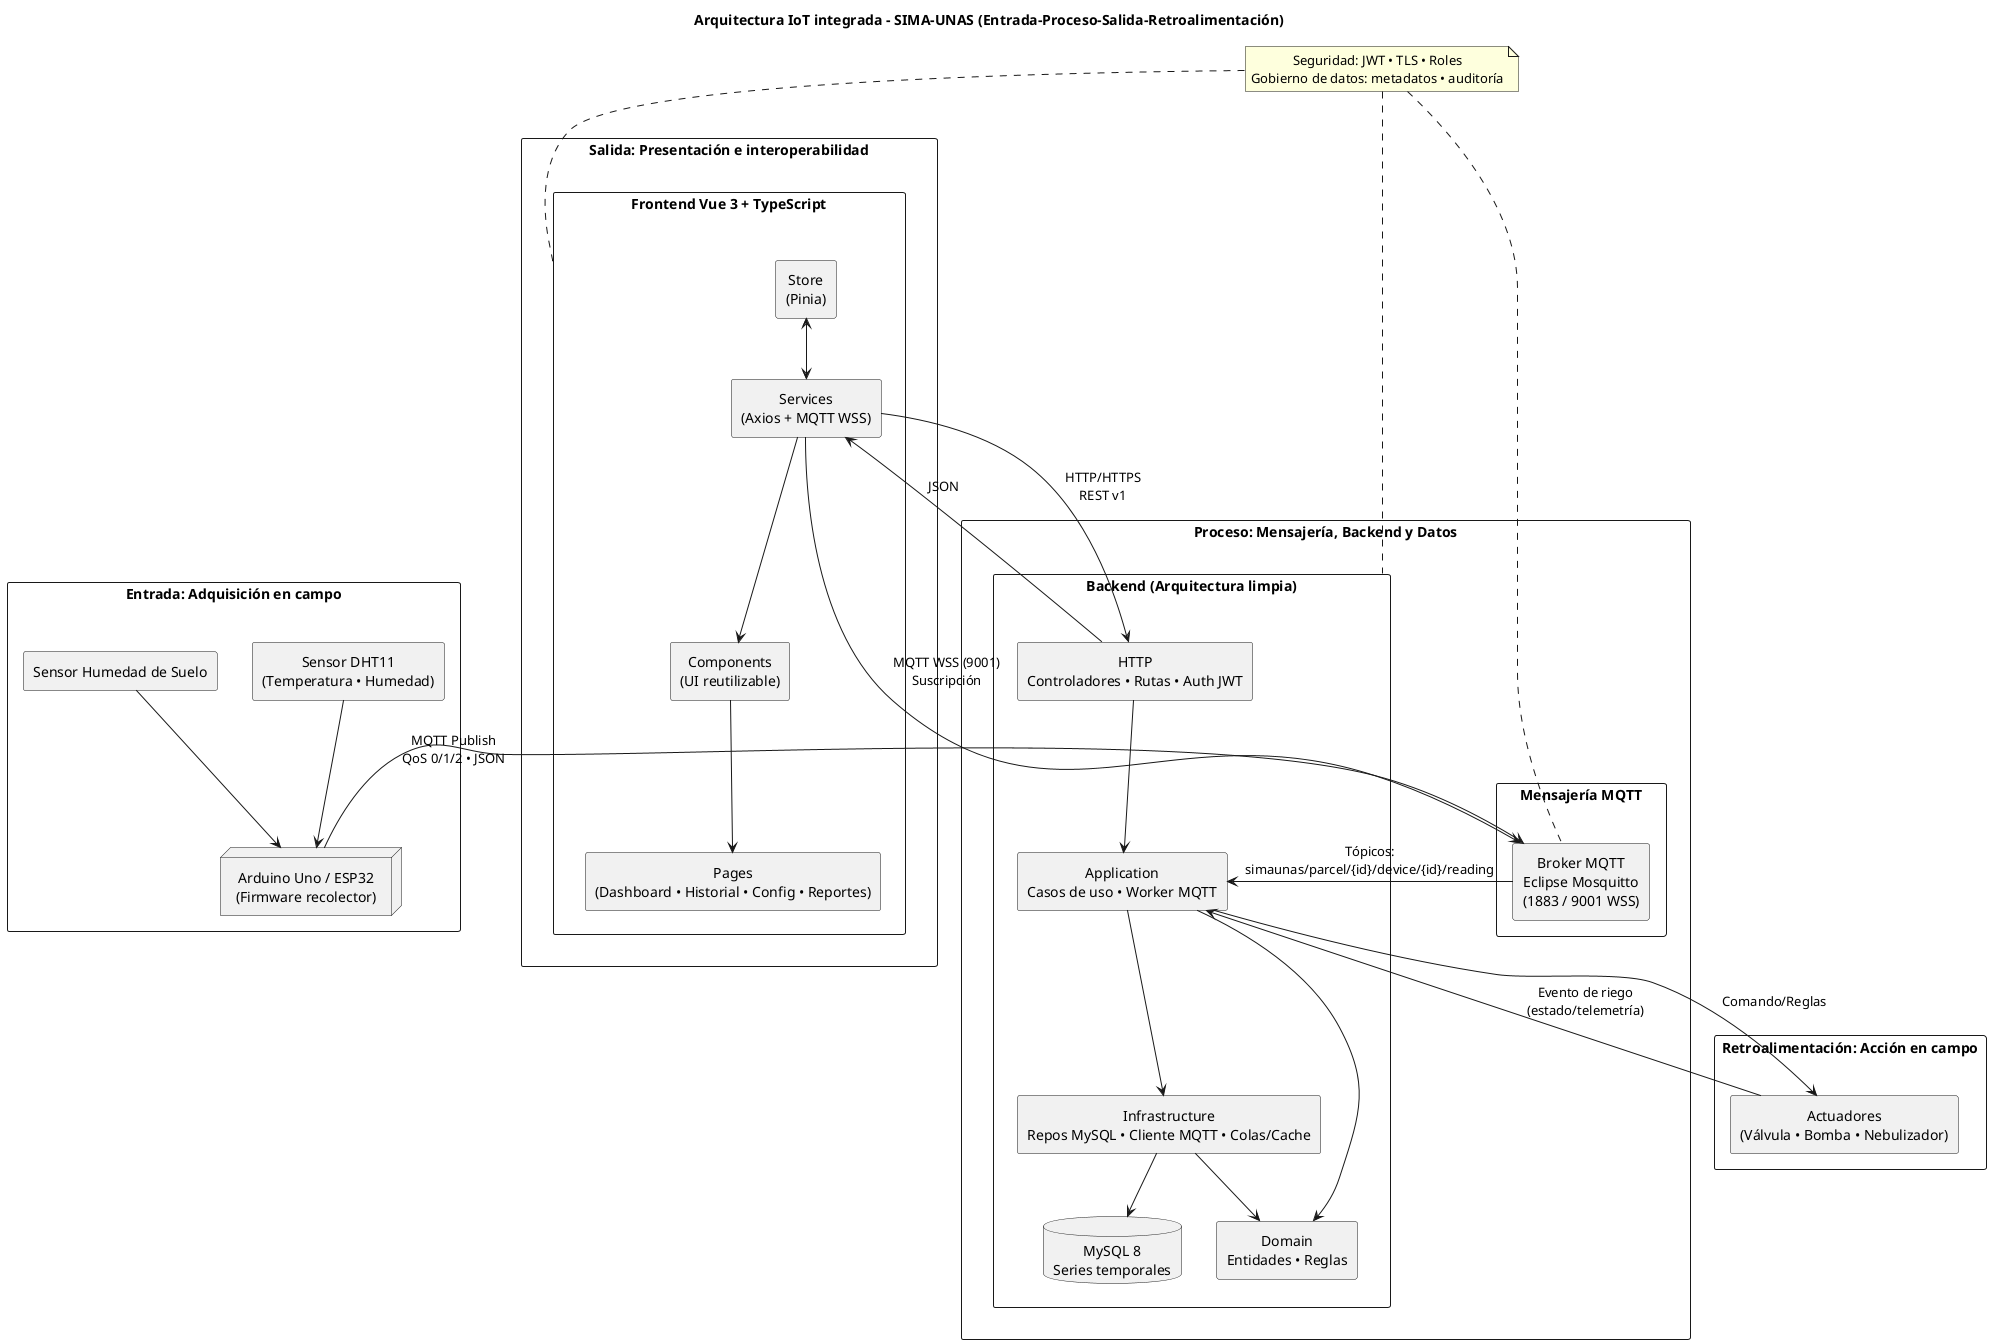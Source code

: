 @startuml
title Arquitectura IoT integrada – SIMA-UNAS (Entrada–Proceso–Salida–Retroalimentación)
skinparam componentStyle rectangle
skinparam packageStyle rectangle
skinparam shadowing false
skinparam defaultTextAlignment center

package "Entrada: Adquisición en campo" as Entrada {
  component "Sensor DHT11\n(Temperatura • Humedad)" as DHT11
  component "Sensor Humedad de Suelo" as SOIL
  node "Arduino Uno / ESP32\n(Firmware recolector)" as MCU
  DHT11 -down-> MCU
  SOIL  -down-> MCU
}

package "Proceso: Mensajería, Backend y Datos" as Proceso {
  package "Mensajería MQTT" as MSG {
    component "Broker MQTT\nEclipse Mosquitto\n(1883 / 9001 WSS)" as BRK
  }

  package "Backend (Arquitectura limpia)" as BE {
    component "Domain\nEntidades • Reglas" as DOM
    component "Application\nCasos de uso • Worker MQTT" as APP
    component "Infrastructure\nRepos MySQL • Cliente MQTT • Colas/Cache" as INF
    component "HTTP\nControladores • Rutas • Auth JWT" as HTTP
    database  "MySQL 8\nSeries temporales" as DB

    APP --> DOM
    INF --> DOM
    HTTP --> APP
    APP --> INF
    INF --> DB
  }
}

package "Salida: Presentación e interoperabilidad" as Salida {
  package "Frontend Vue 3 + TypeScript" as FE {
    component "Store\n(Pinia)" as STORE
    component "Services\n(Axios + MQTT WSS)" as SRV
    component "Components\n(UI reutilizable)" as CMP
    component "Pages\n(Dashboard • Historial • Config • Reportes)" as PGS

    STORE <--> SRV
    SRV --> CMP
    CMP --> PGS
  }
}

package "Retroalimentación: Acción en campo" as Retro {
  component "Actuadores\n(Válvula • Bomba • Nebulizador)" as ACT
}

' ===== Flujos principales =====
MCU -right-> BRK : "MQTT Publish\nQoS 0/1/2 • JSON"
SRV -up->   BRK : "MQTT WSS (9001)\nSuscripción"
BRK -right-> APP : "Tópicos:\nsimaunas/parcel/{id}/device/{id}/reading"
SRV -down->  HTTP: "HTTP/HTTPS\nREST v1"
HTTP -up->   SRV : "JSON"
APP -down->  ACT : "Comando/Reglas"
ACT -left->  APP : "Evento de riego\n(estado/telemetría)"

' ===== Seguridad y gobierno (transversal) =====
note "Seguridad: JWT • TLS • Roles\nGobierno de datos: metadatos • auditoría" as SEC
SEC .. BE
SEC .. FE
SEC .. BRK

@enduml
